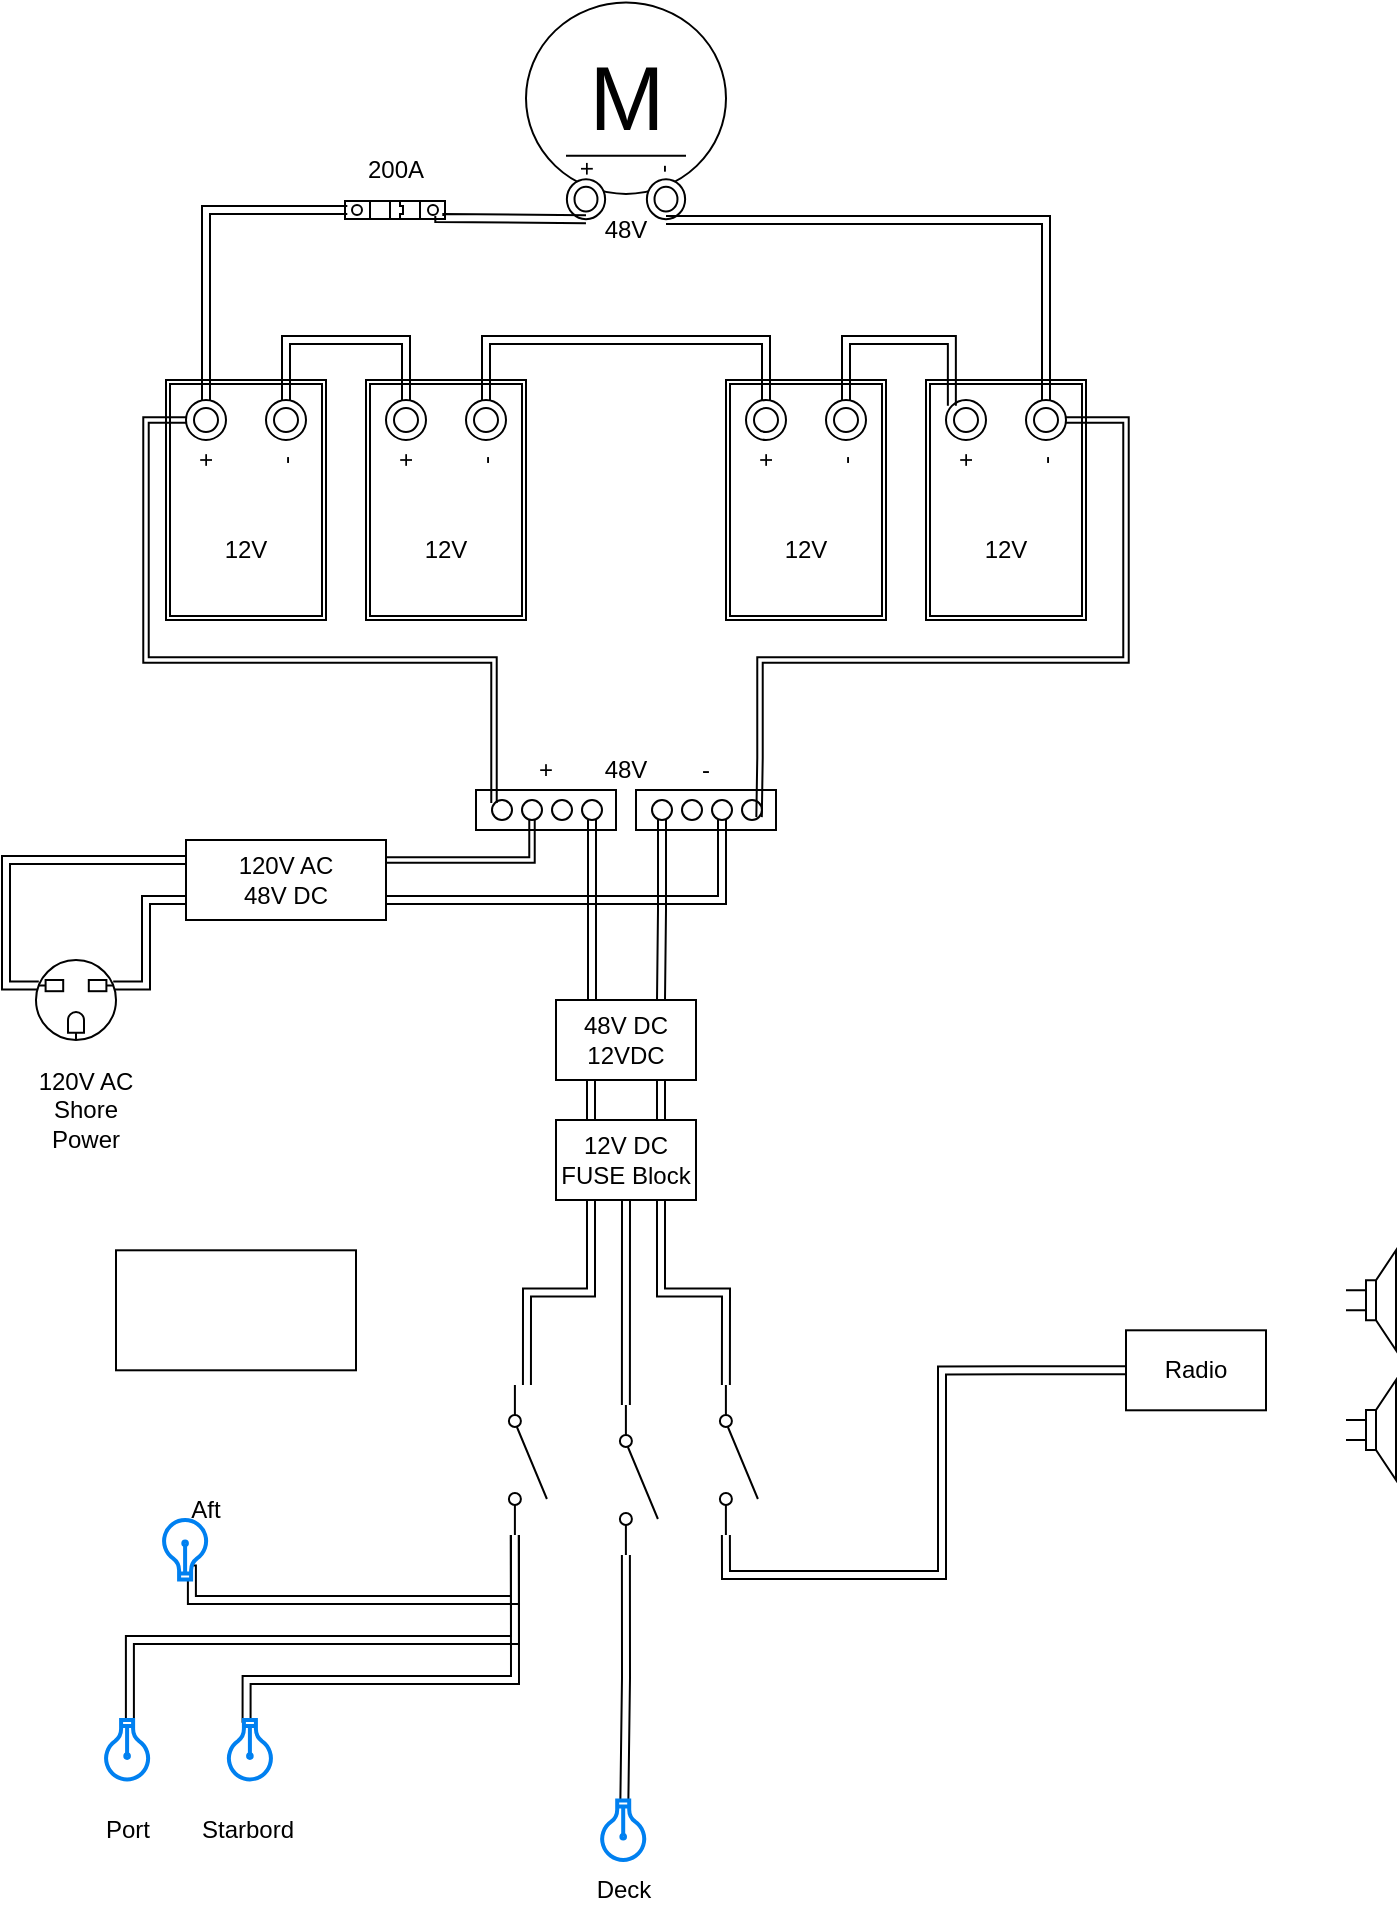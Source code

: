<mxfile version="21.6.6" type="github">
  <diagram name="Page-1" id="eVGZ7Q5hx50TwENhV6vI">
    <mxGraphModel dx="653" dy="1278" grid="1" gridSize="10" guides="1" tooltips="1" connect="1" arrows="1" fold="1" page="1" pageScale="1" pageWidth="1100" pageHeight="850" math="0" shadow="0">
      <root>
        <mxCell id="0" />
        <mxCell id="1" parent="0" />
        <mxCell id="hCIDlrJWbCCCF7kBdMga-100" style="edgeStyle=orthogonalEdgeStyle;shape=link;rounded=0;orthogonalLoop=1;jettySize=auto;html=1;exitX=0.035;exitY=0.32;exitDx=0;exitDy=0;exitPerimeter=0;entryX=0;entryY=0.25;entryDx=0;entryDy=0;elbow=vertical;" parent="1" source="hCIDlrJWbCCCF7kBdMga-3" target="hCIDlrJWbCCCF7kBdMga-98" edge="1">
          <mxGeometry relative="1" as="geometry">
            <Array as="points">
              <mxPoint x="60" y="463" />
              <mxPoint x="60" y="400" />
            </Array>
          </mxGeometry>
        </mxCell>
        <mxCell id="hCIDlrJWbCCCF7kBdMga-101" style="edgeStyle=orthogonalEdgeStyle;shape=link;rounded=0;orthogonalLoop=1;jettySize=auto;html=1;exitX=0.965;exitY=0.32;exitDx=0;exitDy=0;exitPerimeter=0;entryX=0;entryY=0.75;entryDx=0;entryDy=0;elbow=vertical;" parent="1" source="hCIDlrJWbCCCF7kBdMga-3" target="hCIDlrJWbCCCF7kBdMga-98" edge="1">
          <mxGeometry relative="1" as="geometry">
            <Array as="points">
              <mxPoint x="130" y="463" />
              <mxPoint x="130" y="420" />
            </Array>
          </mxGeometry>
        </mxCell>
        <mxCell id="hCIDlrJWbCCCF7kBdMga-3" value="" style="pointerEvents=1;verticalLabelPosition=bottom;shadow=0;dashed=0;align=center;html=1;verticalAlign=top;shape=mxgraph.electrical.miscellaneous.f_m_3_conductor_3" parent="1" vertex="1">
          <mxGeometry x="75" y="450" width="40" height="40" as="geometry" />
        </mxCell>
        <mxCell id="hCIDlrJWbCCCF7kBdMga-17" value="" style="verticalLabelPosition=bottom;dashed=0;shadow=0;html=1;align=center;verticalAlign=top;shape=mxgraph.cabinets.cb_1p;rotation=90;" parent="1" vertex="1">
          <mxGeometry x="250" y="50" width="9" height="50" as="geometry" />
        </mxCell>
        <mxCell id="hCIDlrJWbCCCF7kBdMga-27" value="" style="group;rotation=-90;" parent="1" vertex="1" connectable="0">
          <mxGeometry x="400" y="180" width="120" height="80" as="geometry" />
        </mxCell>
        <mxCell id="hCIDlrJWbCCCF7kBdMga-28" value="" style="shape=ext;double=1;rounded=0;whiteSpace=wrap;html=1;rotation=-90;" parent="hCIDlrJWbCCCF7kBdMga-27" vertex="1">
          <mxGeometry width="120" height="80" as="geometry" />
        </mxCell>
        <mxCell id="hCIDlrJWbCCCF7kBdMga-29" value="" style="ellipse;shape=doubleEllipse;whiteSpace=wrap;html=1;rotation=-90;" parent="hCIDlrJWbCCCF7kBdMga-27" vertex="1">
          <mxGeometry x="30" y="-10" width="20" height="20" as="geometry" />
        </mxCell>
        <mxCell id="hCIDlrJWbCCCF7kBdMga-30" value="" style="ellipse;shape=doubleEllipse;whiteSpace=wrap;html=1;rotation=-90;" parent="hCIDlrJWbCCCF7kBdMga-27" vertex="1">
          <mxGeometry x="70" y="-10" width="20" height="20" as="geometry" />
        </mxCell>
        <mxCell id="hCIDlrJWbCCCF7kBdMga-31" value="+" style="text;html=1;strokeColor=none;fillColor=none;align=center;verticalAlign=middle;whiteSpace=wrap;rounded=0;rotation=-90;" parent="hCIDlrJWbCCCF7kBdMga-27" vertex="1">
          <mxGeometry x="30" y="5" width="20" height="30" as="geometry" />
        </mxCell>
        <mxCell id="hCIDlrJWbCCCF7kBdMga-32" value="-" style="text;html=1;strokeColor=none;fillColor=none;align=center;verticalAlign=middle;whiteSpace=wrap;rounded=0;rotation=-90;" parent="hCIDlrJWbCCCF7kBdMga-27" vertex="1">
          <mxGeometry x="70" y="5" width="20" height="30" as="geometry" />
        </mxCell>
        <mxCell id="hCIDlrJWbCCCF7kBdMga-70" value="12V" style="text;html=1;strokeColor=none;fillColor=none;align=center;verticalAlign=middle;whiteSpace=wrap;rounded=0;" parent="hCIDlrJWbCCCF7kBdMga-27" vertex="1">
          <mxGeometry x="30" y="50" width="60" height="30" as="geometry" />
        </mxCell>
        <mxCell id="hCIDlrJWbCCCF7kBdMga-33" value="" style="group;rotation=-90;" parent="1" vertex="1" connectable="0">
          <mxGeometry x="500" y="180" width="120" height="80" as="geometry" />
        </mxCell>
        <mxCell id="hCIDlrJWbCCCF7kBdMga-34" value="" style="shape=ext;double=1;rounded=0;whiteSpace=wrap;html=1;rotation=-90;" parent="hCIDlrJWbCCCF7kBdMga-33" vertex="1">
          <mxGeometry width="120" height="80" as="geometry" />
        </mxCell>
        <mxCell id="hCIDlrJWbCCCF7kBdMga-35" value="" style="ellipse;shape=doubleEllipse;whiteSpace=wrap;html=1;rotation=-90;" parent="hCIDlrJWbCCCF7kBdMga-33" vertex="1">
          <mxGeometry x="30" y="-10" width="20" height="20" as="geometry" />
        </mxCell>
        <mxCell id="hCIDlrJWbCCCF7kBdMga-36" value="" style="ellipse;shape=doubleEllipse;whiteSpace=wrap;html=1;rotation=-90;" parent="hCIDlrJWbCCCF7kBdMga-33" vertex="1">
          <mxGeometry x="70" y="-10" width="20" height="20" as="geometry" />
        </mxCell>
        <mxCell id="hCIDlrJWbCCCF7kBdMga-37" value="+" style="text;html=1;strokeColor=none;fillColor=none;align=center;verticalAlign=middle;whiteSpace=wrap;rounded=0;rotation=-90;" parent="hCIDlrJWbCCCF7kBdMga-33" vertex="1">
          <mxGeometry x="30" y="5" width="20" height="30" as="geometry" />
        </mxCell>
        <mxCell id="hCIDlrJWbCCCF7kBdMga-38" value="-" style="text;html=1;strokeColor=none;fillColor=none;align=center;verticalAlign=middle;whiteSpace=wrap;rounded=0;rotation=-90;" parent="hCIDlrJWbCCCF7kBdMga-33" vertex="1">
          <mxGeometry x="70" y="5" width="20" height="30" as="geometry" />
        </mxCell>
        <mxCell id="hCIDlrJWbCCCF7kBdMga-71" value="12V" style="text;html=1;strokeColor=none;fillColor=none;align=center;verticalAlign=middle;whiteSpace=wrap;rounded=0;" parent="hCIDlrJWbCCCF7kBdMga-33" vertex="1">
          <mxGeometry x="30" y="50" width="60" height="30" as="geometry" />
        </mxCell>
        <mxCell id="hCIDlrJWbCCCF7kBdMga-39" value="" style="group;rotation=-90;" parent="1" vertex="1" connectable="0">
          <mxGeometry x="120" y="180" width="120" height="80" as="geometry" />
        </mxCell>
        <mxCell id="hCIDlrJWbCCCF7kBdMga-40" value="" style="shape=ext;double=1;rounded=0;whiteSpace=wrap;html=1;rotation=-90;" parent="hCIDlrJWbCCCF7kBdMga-39" vertex="1">
          <mxGeometry width="120" height="80" as="geometry" />
        </mxCell>
        <mxCell id="hCIDlrJWbCCCF7kBdMga-41" value="" style="ellipse;shape=doubleEllipse;whiteSpace=wrap;html=1;rotation=-90;" parent="hCIDlrJWbCCCF7kBdMga-39" vertex="1">
          <mxGeometry x="30" y="-10" width="20" height="20" as="geometry" />
        </mxCell>
        <mxCell id="hCIDlrJWbCCCF7kBdMga-42" value="" style="ellipse;shape=doubleEllipse;whiteSpace=wrap;html=1;rotation=-90;" parent="hCIDlrJWbCCCF7kBdMga-39" vertex="1">
          <mxGeometry x="70" y="-10" width="20" height="20" as="geometry" />
        </mxCell>
        <mxCell id="hCIDlrJWbCCCF7kBdMga-43" value="+" style="text;html=1;strokeColor=none;fillColor=none;align=center;verticalAlign=middle;whiteSpace=wrap;rounded=0;rotation=-90;" parent="hCIDlrJWbCCCF7kBdMga-39" vertex="1">
          <mxGeometry x="30" y="5" width="20" height="30" as="geometry" />
        </mxCell>
        <mxCell id="hCIDlrJWbCCCF7kBdMga-44" value="-" style="text;html=1;strokeColor=none;fillColor=none;align=center;verticalAlign=middle;whiteSpace=wrap;rounded=0;rotation=-90;" parent="hCIDlrJWbCCCF7kBdMga-39" vertex="1">
          <mxGeometry x="70" y="5" width="20" height="30" as="geometry" />
        </mxCell>
        <mxCell id="hCIDlrJWbCCCF7kBdMga-68" value="12V" style="text;html=1;strokeColor=none;fillColor=none;align=center;verticalAlign=middle;whiteSpace=wrap;rounded=0;" parent="hCIDlrJWbCCCF7kBdMga-39" vertex="1">
          <mxGeometry x="30" y="50" width="60" height="30" as="geometry" />
        </mxCell>
        <mxCell id="hCIDlrJWbCCCF7kBdMga-45" value="" style="group;rotation=-90;" parent="1" vertex="1" connectable="0">
          <mxGeometry x="220" y="180" width="120" height="80" as="geometry" />
        </mxCell>
        <mxCell id="hCIDlrJWbCCCF7kBdMga-46" value="" style="shape=ext;double=1;rounded=0;whiteSpace=wrap;html=1;rotation=-90;" parent="hCIDlrJWbCCCF7kBdMga-45" vertex="1">
          <mxGeometry width="120" height="80" as="geometry" />
        </mxCell>
        <mxCell id="hCIDlrJWbCCCF7kBdMga-47" value="" style="ellipse;shape=doubleEllipse;whiteSpace=wrap;html=1;rotation=-90;" parent="hCIDlrJWbCCCF7kBdMga-45" vertex="1">
          <mxGeometry x="30" y="-10" width="20" height="20" as="geometry" />
        </mxCell>
        <mxCell id="hCIDlrJWbCCCF7kBdMga-48" value="" style="ellipse;shape=doubleEllipse;whiteSpace=wrap;html=1;rotation=-90;" parent="hCIDlrJWbCCCF7kBdMga-45" vertex="1">
          <mxGeometry x="70" y="-10" width="20" height="20" as="geometry" />
        </mxCell>
        <mxCell id="hCIDlrJWbCCCF7kBdMga-49" value="+" style="text;html=1;strokeColor=none;fillColor=none;align=center;verticalAlign=middle;whiteSpace=wrap;rounded=0;rotation=-90;" parent="hCIDlrJWbCCCF7kBdMga-45" vertex="1">
          <mxGeometry x="30" y="5" width="20" height="30" as="geometry" />
        </mxCell>
        <mxCell id="hCIDlrJWbCCCF7kBdMga-50" value="-" style="text;html=1;strokeColor=none;fillColor=none;align=center;verticalAlign=middle;whiteSpace=wrap;rounded=0;rotation=-90;" parent="hCIDlrJWbCCCF7kBdMga-45" vertex="1">
          <mxGeometry x="70" y="5" width="20" height="30" as="geometry" />
        </mxCell>
        <mxCell id="hCIDlrJWbCCCF7kBdMga-69" value="12V" style="text;html=1;strokeColor=none;fillColor=none;align=center;verticalAlign=middle;whiteSpace=wrap;rounded=0;" parent="hCIDlrJWbCCCF7kBdMga-45" vertex="1">
          <mxGeometry x="30" y="50" width="60" height="30" as="geometry" />
        </mxCell>
        <mxCell id="hCIDlrJWbCCCF7kBdMga-56" style="edgeStyle=elbowEdgeStyle;shape=link;rounded=0;orthogonalLoop=1;jettySize=auto;elbow=vertical;html=1;exitX=1;exitY=0.5;exitDx=0;exitDy=0;entryX=1;entryY=0.5;entryDx=0;entryDy=0;" parent="1" source="hCIDlrJWbCCCF7kBdMga-42" target="hCIDlrJWbCCCF7kBdMga-47" edge="1">
          <mxGeometry relative="1" as="geometry">
            <Array as="points">
              <mxPoint x="230" y="140" />
            </Array>
          </mxGeometry>
        </mxCell>
        <mxCell id="hCIDlrJWbCCCF7kBdMga-57" style="edgeStyle=elbowEdgeStyle;shape=link;rounded=0;orthogonalLoop=1;jettySize=auto;elbow=vertical;html=1;exitX=1;exitY=0.5;exitDx=0;exitDy=0;entryX=1;entryY=0.5;entryDx=0;entryDy=0;" parent="1" source="hCIDlrJWbCCCF7kBdMga-29" target="hCIDlrJWbCCCF7kBdMga-48" edge="1">
          <mxGeometry relative="1" as="geometry">
            <Array as="points">
              <mxPoint x="380" y="140" />
            </Array>
          </mxGeometry>
        </mxCell>
        <mxCell id="hCIDlrJWbCCCF7kBdMga-58" style="edgeStyle=elbowEdgeStyle;shape=link;rounded=0;orthogonalLoop=1;jettySize=auto;elbow=vertical;html=1;exitX=1;exitY=0.5;exitDx=0;exitDy=0;entryX=1;entryY=0;entryDx=0;entryDy=0;" parent="1" source="hCIDlrJWbCCCF7kBdMga-30" target="hCIDlrJWbCCCF7kBdMga-35" edge="1">
          <mxGeometry relative="1" as="geometry">
            <Array as="points">
              <mxPoint x="510" y="140" />
            </Array>
          </mxGeometry>
        </mxCell>
        <mxCell id="hCIDlrJWbCCCF7kBdMga-65" value="" style="group" parent="1" vertex="1" connectable="0">
          <mxGeometry x="320" y="-28.7" width="100" height="108.265" as="geometry" />
        </mxCell>
        <mxCell id="hCIDlrJWbCCCF7kBdMga-18" value="M" style="dashed=0;outlineConnect=0;align=center;html=1;shape=mxgraph.pid.engines.electric_motor_(dc);fontSize=45;" parent="hCIDlrJWbCCCF7kBdMga-65" vertex="1">
          <mxGeometry width="100.0" height="95.652" as="geometry" />
        </mxCell>
        <mxCell id="hCIDlrJWbCCCF7kBdMga-19" value="" style="ellipse;shape=doubleEllipse;whiteSpace=wrap;html=1;container=0;rotation=90;" parent="hCIDlrJWbCCCF7kBdMga-65" vertex="1">
          <mxGeometry x="60" y="88.7" width="20" height="19.13" as="geometry" />
        </mxCell>
        <mxCell id="hCIDlrJWbCCCF7kBdMga-20" value="" style="ellipse;shape=doubleEllipse;whiteSpace=wrap;html=1;container=0;rotation=90;" parent="hCIDlrJWbCCCF7kBdMga-65" vertex="1">
          <mxGeometry x="20" y="88.7" width="20" height="19.13" as="geometry" />
        </mxCell>
        <mxCell id="hCIDlrJWbCCCF7kBdMga-21" value="+" style="text;html=1;strokeColor=none;fillColor=none;align=center;verticalAlign=middle;whiteSpace=wrap;rounded=0;container=0;rotation=90;" parent="hCIDlrJWbCCCF7kBdMga-65" vertex="1">
          <mxGeometry x="20" y="68.697" width="20" height="28.696" as="geometry" />
        </mxCell>
        <mxCell id="hCIDlrJWbCCCF7kBdMga-22" value="-" style="text;html=1;strokeColor=none;fillColor=none;align=center;verticalAlign=middle;whiteSpace=wrap;rounded=0;container=0;rotation=90;" parent="hCIDlrJWbCCCF7kBdMga-65" vertex="1">
          <mxGeometry x="60" y="68.7" width="20" height="28.69" as="geometry" />
        </mxCell>
        <mxCell id="hCIDlrJWbCCCF7kBdMga-66" style="edgeStyle=elbowEdgeStyle;shape=link;rounded=0;orthogonalLoop=1;jettySize=auto;elbow=vertical;html=1;exitX=1;exitY=0.5;exitDx=0;exitDy=0;entryX=0.463;entryY=0.977;entryDx=0;entryDy=0;entryPerimeter=0;" parent="1" source="hCIDlrJWbCCCF7kBdMga-41" target="hCIDlrJWbCCCF7kBdMga-17" edge="1">
          <mxGeometry relative="1" as="geometry">
            <Array as="points">
              <mxPoint x="200" y="75" />
            </Array>
          </mxGeometry>
        </mxCell>
        <mxCell id="hCIDlrJWbCCCF7kBdMga-67" style="edgeStyle=elbowEdgeStyle;shape=link;rounded=0;orthogonalLoop=1;jettySize=auto;elbow=vertical;html=1;exitX=1;exitY=0.5;exitDx=0;exitDy=0;entryX=1;entryY=0.5;entryDx=0;entryDy=0;" parent="1" source="hCIDlrJWbCCCF7kBdMga-36" target="hCIDlrJWbCCCF7kBdMga-19" edge="1">
          <mxGeometry relative="1" as="geometry">
            <Array as="points">
              <mxPoint x="500" y="80" />
            </Array>
          </mxGeometry>
        </mxCell>
        <mxCell id="hCIDlrJWbCCCF7kBdMga-72" value="48V" style="text;html=1;strokeColor=none;fillColor=none;align=center;verticalAlign=middle;whiteSpace=wrap;rounded=0;" parent="1" vertex="1">
          <mxGeometry x="340" y="340" width="60" height="30" as="geometry" />
        </mxCell>
        <mxCell id="hCIDlrJWbCCCF7kBdMga-73" value="48V" style="text;html=1;strokeColor=none;fillColor=none;align=center;verticalAlign=middle;whiteSpace=wrap;rounded=0;" parent="1" vertex="1">
          <mxGeometry x="340" y="70" width="60" height="30" as="geometry" />
        </mxCell>
        <mxCell id="hCIDlrJWbCCCF7kBdMga-77" style="edgeStyle=elbowEdgeStyle;shape=link;rounded=0;orthogonalLoop=1;jettySize=auto;elbow=vertical;html=1;exitX=1;exitY=0.5;exitDx=0;exitDy=0;entryX=0.833;entryY=0.057;entryDx=0;entryDy=0;entryPerimeter=0;" parent="1" source="hCIDlrJWbCCCF7kBdMga-20" target="hCIDlrJWbCCCF7kBdMga-17" edge="1">
          <mxGeometry relative="1" as="geometry" />
        </mxCell>
        <mxCell id="hCIDlrJWbCCCF7kBdMga-78" value="200A" style="text;html=1;strokeColor=none;fillColor=none;align=center;verticalAlign=middle;whiteSpace=wrap;rounded=0;" parent="1" vertex="1">
          <mxGeometry x="224.5" y="40" width="60" height="30" as="geometry" />
        </mxCell>
        <mxCell id="hCIDlrJWbCCCF7kBdMga-84" value="" style="group;rotation=-90;" parent="1" vertex="1" connectable="0">
          <mxGeometry x="320" y="340" width="20" height="70" as="geometry" />
        </mxCell>
        <mxCell id="hCIDlrJWbCCCF7kBdMga-74" value="" style="rounded=0;whiteSpace=wrap;html=1;rotation=-90;" parent="hCIDlrJWbCCCF7kBdMga-84" vertex="1">
          <mxGeometry width="20" height="70" as="geometry" />
        </mxCell>
        <mxCell id="hCIDlrJWbCCCF7kBdMga-79" value="" style="ellipse;whiteSpace=wrap;html=1;aspect=fixed;rotation=-90;" parent="hCIDlrJWbCCCF7kBdMga-84" vertex="1">
          <mxGeometry x="-17" y="30" width="10" height="10" as="geometry" />
        </mxCell>
        <mxCell id="hCIDlrJWbCCCF7kBdMga-80" value="" style="ellipse;whiteSpace=wrap;html=1;aspect=fixed;rotation=-90;" parent="hCIDlrJWbCCCF7kBdMga-84" vertex="1">
          <mxGeometry x="-2" y="30" width="10" height="10" as="geometry" />
        </mxCell>
        <mxCell id="hCIDlrJWbCCCF7kBdMga-82" value="" style="ellipse;whiteSpace=wrap;html=1;aspect=fixed;rotation=-90;" parent="hCIDlrJWbCCCF7kBdMga-84" vertex="1">
          <mxGeometry x="13" y="30" width="10" height="10" as="geometry" />
        </mxCell>
        <mxCell id="hCIDlrJWbCCCF7kBdMga-83" value="" style="ellipse;whiteSpace=wrap;html=1;aspect=fixed;rotation=-90;" parent="hCIDlrJWbCCCF7kBdMga-84" vertex="1">
          <mxGeometry x="28" y="30" width="10" height="10" as="geometry" />
        </mxCell>
        <mxCell id="hCIDlrJWbCCCF7kBdMga-85" value="" style="group;rotation=90;" parent="1" vertex="1" connectable="0">
          <mxGeometry x="400" y="340" width="20" height="70" as="geometry" />
        </mxCell>
        <mxCell id="hCIDlrJWbCCCF7kBdMga-86" value="" style="rounded=0;whiteSpace=wrap;html=1;rotation=90;" parent="hCIDlrJWbCCCF7kBdMga-85" vertex="1">
          <mxGeometry width="20" height="70" as="geometry" />
        </mxCell>
        <mxCell id="hCIDlrJWbCCCF7kBdMga-87" value="" style="ellipse;whiteSpace=wrap;html=1;aspect=fixed;rotation=90;" parent="hCIDlrJWbCCCF7kBdMga-85" vertex="1">
          <mxGeometry x="28" y="30" width="10" height="10" as="geometry" />
        </mxCell>
        <mxCell id="hCIDlrJWbCCCF7kBdMga-88" value="" style="ellipse;whiteSpace=wrap;html=1;aspect=fixed;rotation=90;" parent="hCIDlrJWbCCCF7kBdMga-85" vertex="1">
          <mxGeometry x="13" y="30" width="10" height="10" as="geometry" />
        </mxCell>
        <mxCell id="hCIDlrJWbCCCF7kBdMga-89" value="" style="ellipse;whiteSpace=wrap;html=1;aspect=fixed;rotation=90;" parent="hCIDlrJWbCCCF7kBdMga-85" vertex="1">
          <mxGeometry x="-2" y="30" width="10" height="10" as="geometry" />
        </mxCell>
        <mxCell id="hCIDlrJWbCCCF7kBdMga-90" value="" style="ellipse;whiteSpace=wrap;html=1;aspect=fixed;rotation=90;" parent="hCIDlrJWbCCCF7kBdMga-85" vertex="1">
          <mxGeometry x="-17" y="30" width="10" height="10" as="geometry" />
        </mxCell>
        <mxCell id="hCIDlrJWbCCCF7kBdMga-95" style="edgeStyle=orthogonalEdgeStyle;shape=link;rounded=0;orthogonalLoop=1;jettySize=auto;html=1;exitX=0.5;exitY=0;exitDx=0;exitDy=0;elbow=vertical;entryX=1;entryY=0;entryDx=0;entryDy=0;width=2.727;" parent="1" source="hCIDlrJWbCCCF7kBdMga-41" target="hCIDlrJWbCCCF7kBdMga-79" edge="1">
          <mxGeometry relative="1" as="geometry">
            <mxPoint x="100" y="360" as="targetPoint" />
            <Array as="points">
              <mxPoint x="130" y="180" />
              <mxPoint x="130" y="300" />
              <mxPoint x="304" y="300" />
              <mxPoint x="304" y="372" />
            </Array>
          </mxGeometry>
        </mxCell>
        <mxCell id="hCIDlrJWbCCCF7kBdMga-96" style="edgeStyle=orthogonalEdgeStyle;shape=link;rounded=0;orthogonalLoop=1;jettySize=auto;html=1;exitX=0.5;exitY=1;exitDx=0;exitDy=0;elbow=vertical;entryX=1;entryY=0;entryDx=0;entryDy=0;width=2.727;" parent="1" source="hCIDlrJWbCCCF7kBdMga-36" target="hCIDlrJWbCCCF7kBdMga-87" edge="1">
          <mxGeometry relative="1" as="geometry">
            <mxPoint x="694" y="459.5" as="targetPoint" />
            <mxPoint x="510" y="290.5" as="sourcePoint" />
            <Array as="points">
              <mxPoint x="620" y="180" />
              <mxPoint x="620" y="300" />
              <mxPoint x="437" y="300" />
              <mxPoint x="437" y="349" />
            </Array>
          </mxGeometry>
        </mxCell>
        <mxCell id="hCIDlrJWbCCCF7kBdMga-102" style="edgeStyle=orthogonalEdgeStyle;shape=link;rounded=0;orthogonalLoop=1;jettySize=auto;html=1;entryX=0;entryY=0.5;entryDx=0;entryDy=0;elbow=vertical;width=-2.727;exitX=1;exitY=0.25;exitDx=0;exitDy=0;" parent="1" source="hCIDlrJWbCCCF7kBdMga-98" target="hCIDlrJWbCCCF7kBdMga-80" edge="1">
          <mxGeometry relative="1" as="geometry">
            <mxPoint x="260" y="330" as="sourcePoint" />
            <Array as="points">
              <mxPoint x="323" y="400" />
            </Array>
          </mxGeometry>
        </mxCell>
        <mxCell id="hCIDlrJWbCCCF7kBdMga-103" style="edgeStyle=orthogonalEdgeStyle;shape=link;rounded=0;orthogonalLoop=1;jettySize=auto;html=1;exitX=1;exitY=0.75;exitDx=0;exitDy=0;entryX=1;entryY=0.5;entryDx=0;entryDy=0;elbow=vertical;" parent="1" source="hCIDlrJWbCCCF7kBdMga-98" target="hCIDlrJWbCCCF7kBdMga-88" edge="1">
          <mxGeometry relative="1" as="geometry">
            <Array as="points">
              <mxPoint x="418" y="420" />
            </Array>
          </mxGeometry>
        </mxCell>
        <mxCell id="hCIDlrJWbCCCF7kBdMga-98" value="120V AC&lt;br&gt;48V DC" style="rounded=0;whiteSpace=wrap;html=1;" parent="1" vertex="1">
          <mxGeometry x="150" y="390" width="100" height="40" as="geometry" />
        </mxCell>
        <mxCell id="hCIDlrJWbCCCF7kBdMga-99" value="120V AC&lt;br&gt;Shore Power" style="text;html=1;strokeColor=none;fillColor=none;align=center;verticalAlign=middle;whiteSpace=wrap;rounded=0;" parent="1" vertex="1">
          <mxGeometry x="70" y="510" width="60" height="30" as="geometry" />
        </mxCell>
        <mxCell id="hCIDlrJWbCCCF7kBdMga-104" value="48V DC&lt;br&gt;12VDC" style="rounded=0;whiteSpace=wrap;html=1;" parent="1" vertex="1">
          <mxGeometry x="335" y="470" width="70" height="40" as="geometry" />
        </mxCell>
        <mxCell id="hCIDlrJWbCCCF7kBdMga-105" style="edgeStyle=orthogonalEdgeStyle;shape=link;rounded=0;orthogonalLoop=1;jettySize=auto;html=1;exitX=0;exitY=0.5;exitDx=0;exitDy=0;entryX=0.25;entryY=0;entryDx=0;entryDy=0;elbow=vertical;" parent="1" source="hCIDlrJWbCCCF7kBdMga-83" target="hCIDlrJWbCCCF7kBdMga-104" edge="1">
          <mxGeometry relative="1" as="geometry">
            <mxPoint x="350" y="430" as="sourcePoint" />
            <Array as="points">
              <mxPoint x="353" y="470" />
            </Array>
          </mxGeometry>
        </mxCell>
        <mxCell id="hCIDlrJWbCCCF7kBdMga-106" style="edgeStyle=orthogonalEdgeStyle;shape=link;rounded=0;orthogonalLoop=1;jettySize=auto;html=1;exitX=1;exitY=0.5;exitDx=0;exitDy=0;entryX=0.75;entryY=0;entryDx=0;entryDy=0;elbow=vertical;" parent="1" source="hCIDlrJWbCCCF7kBdMga-90" target="hCIDlrJWbCCCF7kBdMga-104" edge="1">
          <mxGeometry relative="1" as="geometry" />
        </mxCell>
        <mxCell id="hCIDlrJWbCCCF7kBdMga-107" value="+" style="text;html=1;strokeColor=none;fillColor=none;align=center;verticalAlign=middle;whiteSpace=wrap;rounded=0;" parent="1" vertex="1">
          <mxGeometry x="300" y="340" width="60" height="30" as="geometry" />
        </mxCell>
        <mxCell id="hCIDlrJWbCCCF7kBdMga-108" value="-" style="text;html=1;strokeColor=none;fillColor=none;align=center;verticalAlign=middle;whiteSpace=wrap;rounded=0;" parent="1" vertex="1">
          <mxGeometry x="380" y="340" width="60" height="30" as="geometry" />
        </mxCell>
        <mxCell id="45TI3yGcpwVLvoBFKNjw-1" value="Radio" style="rounded=0;whiteSpace=wrap;html=1;" vertex="1" parent="1">
          <mxGeometry x="620" y="635.15" width="70" height="40" as="geometry" />
        </mxCell>
        <mxCell id="45TI3yGcpwVLvoBFKNjw-2" value="" style="pointerEvents=1;verticalLabelPosition=bottom;shadow=0;dashed=0;align=center;html=1;verticalAlign=top;shape=mxgraph.electrical.electro-mechanical.loudspeaker;" vertex="1" parent="1">
          <mxGeometry x="730" y="595.15" width="25" height="50" as="geometry" />
        </mxCell>
        <mxCell id="45TI3yGcpwVLvoBFKNjw-3" value="" style="pointerEvents=1;verticalLabelPosition=bottom;shadow=0;dashed=0;align=center;html=1;verticalAlign=top;shape=mxgraph.electrical.electro-mechanical.loudspeaker;rotation=0;" vertex="1" parent="1">
          <mxGeometry x="730" y="660" width="25" height="50" as="geometry" />
        </mxCell>
        <mxCell id="45TI3yGcpwVLvoBFKNjw-4" value="" style="rounded=0;whiteSpace=wrap;html=1;" vertex="1" parent="1">
          <mxGeometry x="115" y="595.15" width="120" height="60" as="geometry" />
        </mxCell>
        <mxCell id="45TI3yGcpwVLvoBFKNjw-24" style="edgeStyle=orthogonalEdgeStyle;shape=link;rounded=0;orthogonalLoop=1;jettySize=auto;html=1;exitX=0.25;exitY=1;exitDx=0;exitDy=0;elbow=vertical;" edge="1" parent="1" target="45TI3yGcpwVLvoBFKNjw-30" source="45TI3yGcpwVLvoBFKNjw-39">
          <mxGeometry relative="1" as="geometry">
            <mxPoint x="354.95" y="610" as="sourcePoint" />
          </mxGeometry>
        </mxCell>
        <mxCell id="45TI3yGcpwVLvoBFKNjw-25" style="edgeStyle=orthogonalEdgeStyle;shape=link;rounded=0;orthogonalLoop=1;jettySize=auto;html=1;exitX=0.5;exitY=1;exitDx=0;exitDy=0;entryX=0;entryY=0.8;entryDx=0;entryDy=0;elbow=vertical;" edge="1" parent="1" target="45TI3yGcpwVLvoBFKNjw-31" source="45TI3yGcpwVLvoBFKNjw-39">
          <mxGeometry relative="1" as="geometry">
            <mxPoint x="371.95" y="610" as="sourcePoint" />
          </mxGeometry>
        </mxCell>
        <mxCell id="45TI3yGcpwVLvoBFKNjw-26" style="edgeStyle=orthogonalEdgeStyle;shape=link;rounded=0;orthogonalLoop=1;jettySize=auto;html=1;exitX=0.75;exitY=1;exitDx=0;exitDy=0;entryX=0;entryY=0.8;entryDx=0;entryDy=0;elbow=vertical;" edge="1" parent="1" target="45TI3yGcpwVLvoBFKNjw-32" source="45TI3yGcpwVLvoBFKNjw-39">
          <mxGeometry relative="1" as="geometry">
            <mxPoint x="389.95" y="610" as="sourcePoint" />
          </mxGeometry>
        </mxCell>
        <mxCell id="45TI3yGcpwVLvoBFKNjw-27" style="edgeStyle=orthogonalEdgeStyle;shape=link;rounded=0;orthogonalLoop=1;jettySize=auto;html=1;exitX=1;exitY=0.8;exitDx=0;exitDy=0;entryX=0.482;entryY=0.831;entryDx=0;entryDy=0;entryPerimeter=0;elbow=vertical;" edge="1" parent="1" source="45TI3yGcpwVLvoBFKNjw-30" target="45TI3yGcpwVLvoBFKNjw-34">
          <mxGeometry relative="1" as="geometry">
            <Array as="points">
              <mxPoint x="313.95" y="770" />
              <mxPoint x="152.95" y="770" />
            </Array>
          </mxGeometry>
        </mxCell>
        <mxCell id="45TI3yGcpwVLvoBFKNjw-28" style="edgeStyle=orthogonalEdgeStyle;shape=link;rounded=0;orthogonalLoop=1;jettySize=auto;html=1;exitX=1;exitY=0.8;exitDx=0;exitDy=0;entryX=0.547;entryY=0.618;entryDx=0;entryDy=0;entryPerimeter=0;elbow=vertical;" edge="1" parent="1" source="45TI3yGcpwVLvoBFKNjw-30" target="45TI3yGcpwVLvoBFKNjw-33">
          <mxGeometry relative="1" as="geometry">
            <Array as="points">
              <mxPoint x="313.95" y="790" />
              <mxPoint x="121.95" y="790" />
              <mxPoint x="121.95" y="841" />
            </Array>
          </mxGeometry>
        </mxCell>
        <mxCell id="45TI3yGcpwVLvoBFKNjw-29" style="edgeStyle=orthogonalEdgeStyle;shape=link;rounded=0;orthogonalLoop=1;jettySize=auto;html=1;exitX=1;exitY=0.8;exitDx=0;exitDy=0;entryX=0.573;entryY=0.955;entryDx=0;entryDy=0;entryPerimeter=0;elbow=vertical;" edge="1" parent="1" source="45TI3yGcpwVLvoBFKNjw-30" target="45TI3yGcpwVLvoBFKNjw-35">
          <mxGeometry relative="1" as="geometry">
            <Array as="points">
              <mxPoint x="313.95" y="810" />
              <mxPoint x="179.95" y="810" />
            </Array>
          </mxGeometry>
        </mxCell>
        <mxCell id="45TI3yGcpwVLvoBFKNjw-30" value="" style="html=1;shape=mxgraph.electrical.electro-mechanical.singleSwitch;aspect=fixed;elSwitchState=off;rotation=90;" vertex="1" parent="1">
          <mxGeometry x="282.95" y="690" width="75" height="20" as="geometry" />
        </mxCell>
        <mxCell id="45TI3yGcpwVLvoBFKNjw-45" style="edgeStyle=orthogonalEdgeStyle;shape=link;rounded=0;orthogonalLoop=1;jettySize=auto;html=1;exitX=1;exitY=0.8;exitDx=0;exitDy=0;entryX=0.478;entryY=0.794;entryDx=0;entryDy=0;entryPerimeter=0;elbow=vertical;" edge="1" parent="1" source="45TI3yGcpwVLvoBFKNjw-31" target="45TI3yGcpwVLvoBFKNjw-44">
          <mxGeometry relative="1" as="geometry" />
        </mxCell>
        <mxCell id="45TI3yGcpwVLvoBFKNjw-31" value="" style="html=1;shape=mxgraph.electrical.electro-mechanical.singleSwitch;aspect=fixed;elSwitchState=off;rotation=90;" vertex="1" parent="1">
          <mxGeometry x="338.45" y="700" width="75" height="20" as="geometry" />
        </mxCell>
        <mxCell id="45TI3yGcpwVLvoBFKNjw-43" style="edgeStyle=orthogonalEdgeStyle;shape=link;rounded=0;orthogonalLoop=1;jettySize=auto;html=1;exitX=1;exitY=0.8;exitDx=0;exitDy=0;entryX=0;entryY=0.5;entryDx=0;entryDy=0;elbow=vertical;" edge="1" parent="1" source="45TI3yGcpwVLvoBFKNjw-32" target="45TI3yGcpwVLvoBFKNjw-1">
          <mxGeometry relative="1" as="geometry" />
        </mxCell>
        <mxCell id="45TI3yGcpwVLvoBFKNjw-32" value="" style="html=1;shape=mxgraph.electrical.electro-mechanical.singleSwitch;aspect=fixed;elSwitchState=off;rotation=90;" vertex="1" parent="1">
          <mxGeometry x="388.45" y="690" width="75" height="20" as="geometry" />
        </mxCell>
        <mxCell id="45TI3yGcpwVLvoBFKNjw-33" value="" style="html=1;verticalLabelPosition=bottom;align=center;labelBackgroundColor=#ffffff;verticalAlign=top;strokeWidth=2;strokeColor=#0080F0;shadow=0;dashed=0;shape=mxgraph.ios7.icons.lightbulb;rotation=-180;" vertex="1" parent="1">
          <mxGeometry x="109.15" y="830" width="22.8" height="29.7" as="geometry" />
        </mxCell>
        <mxCell id="45TI3yGcpwVLvoBFKNjw-34" value="" style="html=1;verticalLabelPosition=bottom;align=center;labelBackgroundColor=#ffffff;verticalAlign=top;strokeWidth=2;strokeColor=#0080F0;shadow=0;dashed=0;shape=mxgraph.ios7.icons.lightbulb;" vertex="1" parent="1">
          <mxGeometry x="138.15" y="730" width="22.8" height="29.7" as="geometry" />
        </mxCell>
        <mxCell id="45TI3yGcpwVLvoBFKNjw-35" value="" style="html=1;verticalLabelPosition=bottom;align=center;labelBackgroundColor=#ffffff;verticalAlign=top;strokeWidth=2;strokeColor=#0080F0;shadow=0;dashed=0;shape=mxgraph.ios7.icons.lightbulb;rotation=-180;" vertex="1" parent="1">
          <mxGeometry x="170.55" y="830" width="22.8" height="29.7" as="geometry" />
        </mxCell>
        <mxCell id="45TI3yGcpwVLvoBFKNjw-36" value="Deck" style="text;html=1;strokeColor=none;fillColor=none;align=center;verticalAlign=middle;whiteSpace=wrap;rounded=0;" vertex="1" parent="1">
          <mxGeometry x="338.6" y="900" width="60" height="30" as="geometry" />
        </mxCell>
        <mxCell id="45TI3yGcpwVLvoBFKNjw-37" value="Port" style="text;html=1;strokeColor=none;fillColor=none;align=center;verticalAlign=middle;whiteSpace=wrap;rounded=0;" vertex="1" parent="1">
          <mxGeometry x="90.55" y="870" width="60" height="30" as="geometry" />
        </mxCell>
        <mxCell id="45TI3yGcpwVLvoBFKNjw-38" value="Starbord" style="text;html=1;strokeColor=none;fillColor=none;align=center;verticalAlign=middle;whiteSpace=wrap;rounded=0;" vertex="1" parent="1">
          <mxGeometry x="150.55" y="870" width="60" height="30" as="geometry" />
        </mxCell>
        <mxCell id="45TI3yGcpwVLvoBFKNjw-40" style="edgeStyle=orthogonalEdgeStyle;shape=link;rounded=0;orthogonalLoop=1;jettySize=auto;html=1;exitX=0.25;exitY=0;exitDx=0;exitDy=0;entryX=0.25;entryY=1;entryDx=0;entryDy=0;elbow=vertical;" edge="1" parent="1" source="45TI3yGcpwVLvoBFKNjw-39" target="hCIDlrJWbCCCF7kBdMga-104">
          <mxGeometry relative="1" as="geometry" />
        </mxCell>
        <mxCell id="45TI3yGcpwVLvoBFKNjw-41" style="edgeStyle=orthogonalEdgeStyle;shape=link;rounded=0;orthogonalLoop=1;jettySize=auto;html=1;exitX=0.75;exitY=0;exitDx=0;exitDy=0;entryX=0.75;entryY=1;entryDx=0;entryDy=0;elbow=vertical;" edge="1" parent="1" source="45TI3yGcpwVLvoBFKNjw-39" target="hCIDlrJWbCCCF7kBdMga-104">
          <mxGeometry relative="1" as="geometry" />
        </mxCell>
        <mxCell id="45TI3yGcpwVLvoBFKNjw-39" value="12V DC&lt;br&gt;FUSE Block" style="rounded=0;whiteSpace=wrap;html=1;" vertex="1" parent="1">
          <mxGeometry x="335" y="530" width="70" height="40" as="geometry" />
        </mxCell>
        <mxCell id="45TI3yGcpwVLvoBFKNjw-44" value="" style="html=1;verticalLabelPosition=bottom;align=center;labelBackgroundColor=#ffffff;verticalAlign=top;strokeWidth=2;strokeColor=#0080F0;shadow=0;dashed=0;shape=mxgraph.ios7.icons.lightbulb;rotation=-180;" vertex="1" parent="1">
          <mxGeometry x="357.2" y="870.3" width="22.8" height="29.7" as="geometry" />
        </mxCell>
        <mxCell id="45TI3yGcpwVLvoBFKNjw-46" value="Aft" style="text;html=1;strokeColor=none;fillColor=none;align=center;verticalAlign=middle;whiteSpace=wrap;rounded=0;" vertex="1" parent="1">
          <mxGeometry x="129.55" y="710" width="60" height="30" as="geometry" />
        </mxCell>
      </root>
    </mxGraphModel>
  </diagram>
</mxfile>
